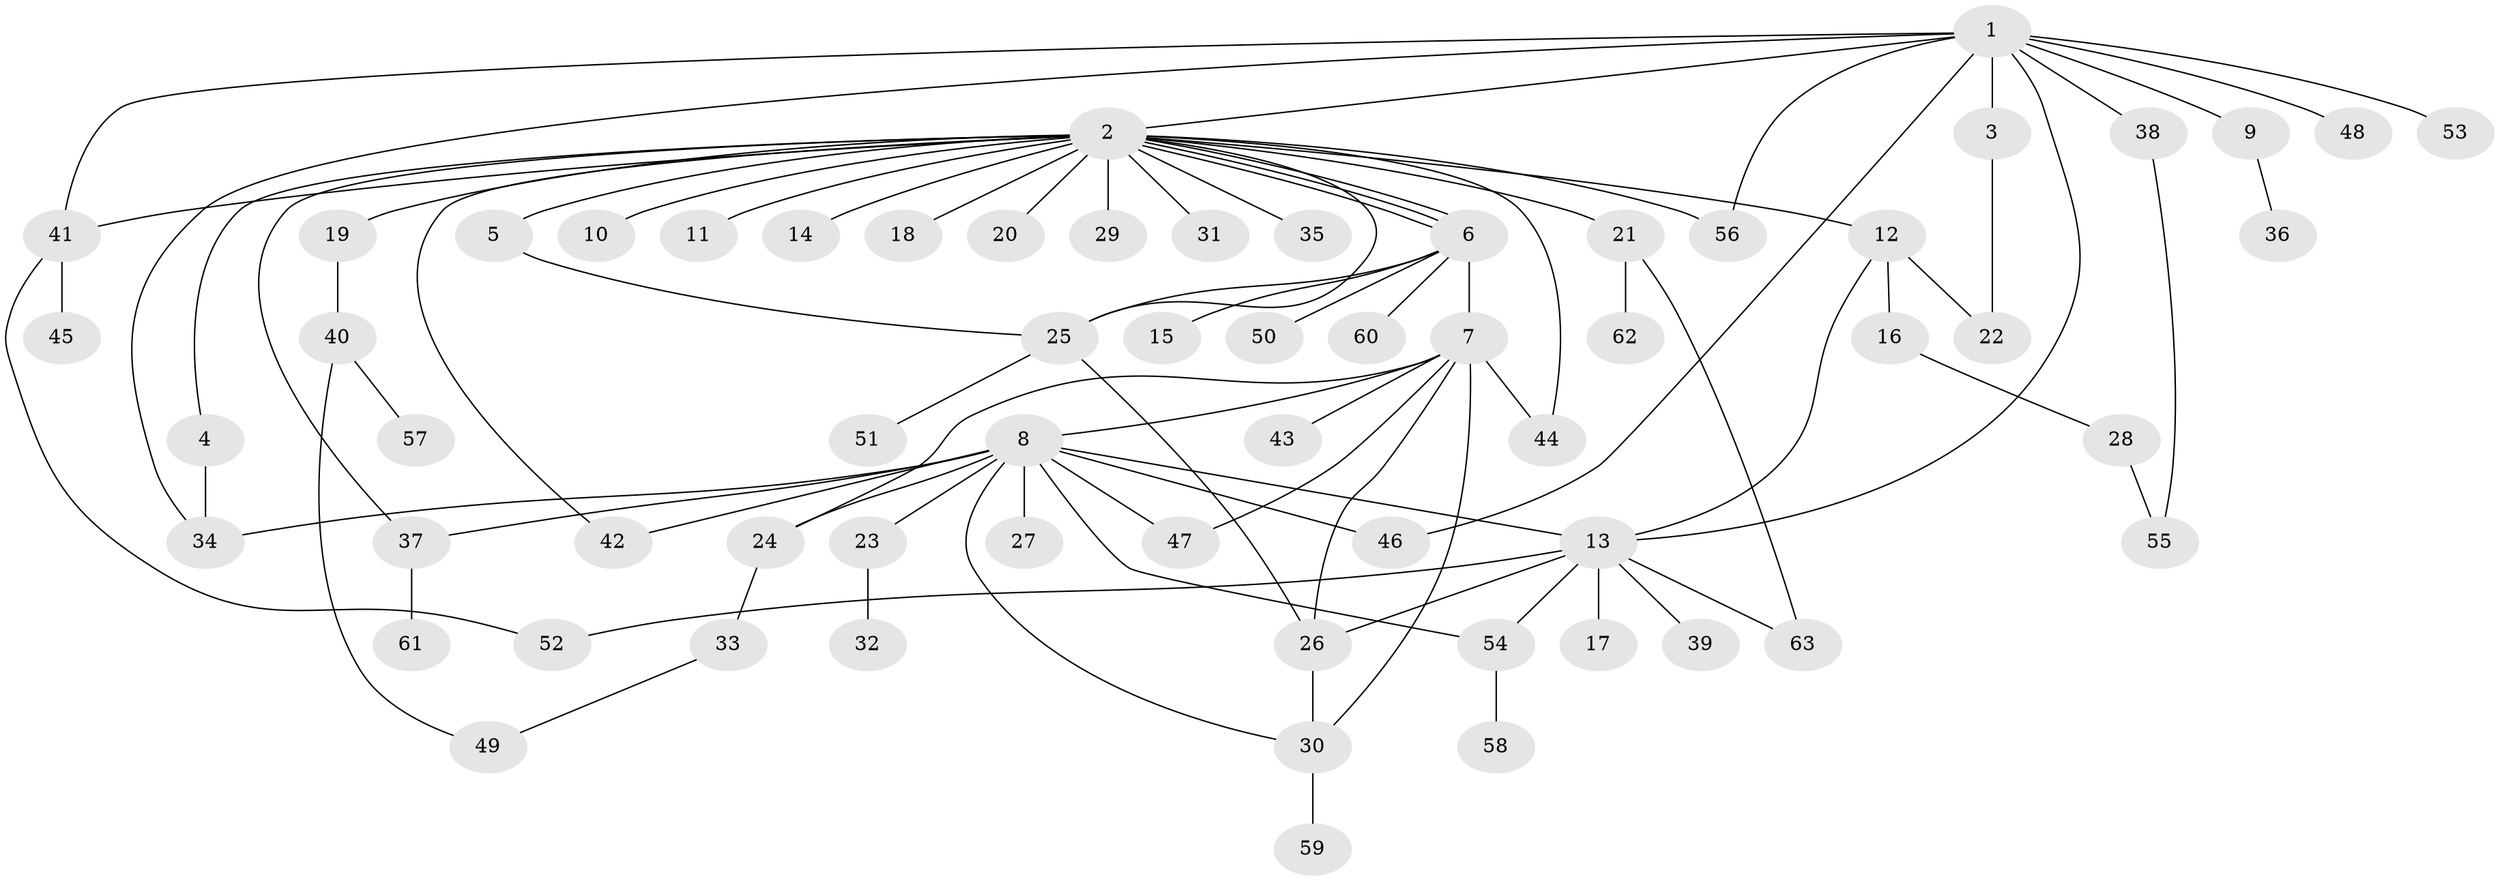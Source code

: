 // coarse degree distribution, {10: 0.06451612903225806, 16: 0.03225806451612903, 2: 0.2903225806451613, 8: 0.06451612903225806, 1: 0.41935483870967744, 9: 0.03225806451612903, 3: 0.06451612903225806, 4: 0.03225806451612903}
// Generated by graph-tools (version 1.1) at 2025/18/03/04/25 18:18:17]
// undirected, 63 vertices, 88 edges
graph export_dot {
graph [start="1"]
  node [color=gray90,style=filled];
  1;
  2;
  3;
  4;
  5;
  6;
  7;
  8;
  9;
  10;
  11;
  12;
  13;
  14;
  15;
  16;
  17;
  18;
  19;
  20;
  21;
  22;
  23;
  24;
  25;
  26;
  27;
  28;
  29;
  30;
  31;
  32;
  33;
  34;
  35;
  36;
  37;
  38;
  39;
  40;
  41;
  42;
  43;
  44;
  45;
  46;
  47;
  48;
  49;
  50;
  51;
  52;
  53;
  54;
  55;
  56;
  57;
  58;
  59;
  60;
  61;
  62;
  63;
  1 -- 2;
  1 -- 3;
  1 -- 9;
  1 -- 13;
  1 -- 34;
  1 -- 38;
  1 -- 41;
  1 -- 46;
  1 -- 48;
  1 -- 53;
  1 -- 56;
  2 -- 4;
  2 -- 5;
  2 -- 6;
  2 -- 6;
  2 -- 6;
  2 -- 10;
  2 -- 11;
  2 -- 12;
  2 -- 14;
  2 -- 18;
  2 -- 19;
  2 -- 20;
  2 -- 21;
  2 -- 25;
  2 -- 29;
  2 -- 31;
  2 -- 35;
  2 -- 37;
  2 -- 41;
  2 -- 42;
  2 -- 44;
  2 -- 56;
  3 -- 22;
  4 -- 34;
  5 -- 25;
  6 -- 7;
  6 -- 15;
  6 -- 25;
  6 -- 50;
  6 -- 60;
  7 -- 8;
  7 -- 24;
  7 -- 26;
  7 -- 30;
  7 -- 43;
  7 -- 44;
  7 -- 47;
  8 -- 13;
  8 -- 23;
  8 -- 24;
  8 -- 27;
  8 -- 30;
  8 -- 34;
  8 -- 37;
  8 -- 42;
  8 -- 46;
  8 -- 47;
  8 -- 54;
  9 -- 36;
  12 -- 13;
  12 -- 16;
  12 -- 22;
  13 -- 17;
  13 -- 26;
  13 -- 39;
  13 -- 52;
  13 -- 54;
  13 -- 63;
  16 -- 28;
  19 -- 40;
  21 -- 62;
  21 -- 63;
  23 -- 32;
  24 -- 33;
  25 -- 26;
  25 -- 51;
  26 -- 30;
  28 -- 55;
  30 -- 59;
  33 -- 49;
  37 -- 61;
  38 -- 55;
  40 -- 49;
  40 -- 57;
  41 -- 45;
  41 -- 52;
  54 -- 58;
}
